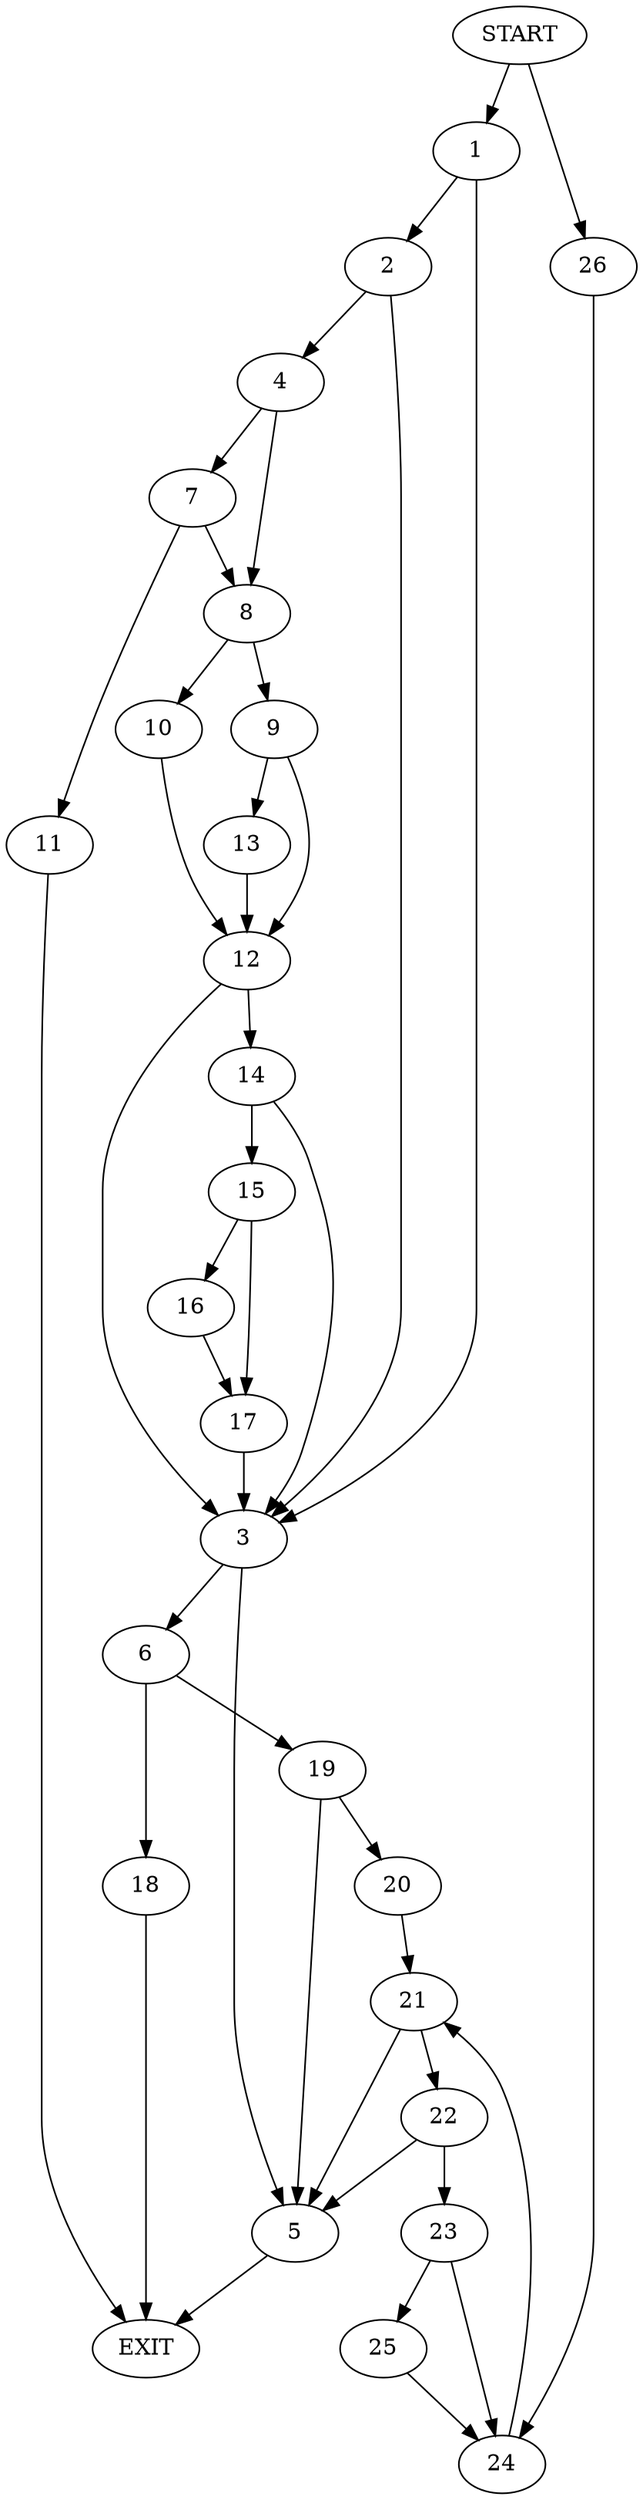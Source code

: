 digraph {
0 [label="START"]
27 [label="EXIT"]
0 -> 1
1 -> 2
1 -> 3
2 -> 4
2 -> 3
3 -> 5
3 -> 6
4 -> 7
4 -> 8
8 -> 9
8 -> 10
7 -> 11
7 -> 8
11 -> 27
10 -> 12
9 -> 12
9 -> 13
12 -> 14
12 -> 3
13 -> 12
14 -> 15
14 -> 3
15 -> 16
15 -> 17
17 -> 3
16 -> 17
5 -> 27
6 -> 18
6 -> 19
19 -> 5
19 -> 20
18 -> 27
20 -> 21
21 -> 5
21 -> 22
22 -> 5
22 -> 23
23 -> 24
23 -> 25
25 -> 24
24 -> 21
0 -> 26
26 -> 24
}
